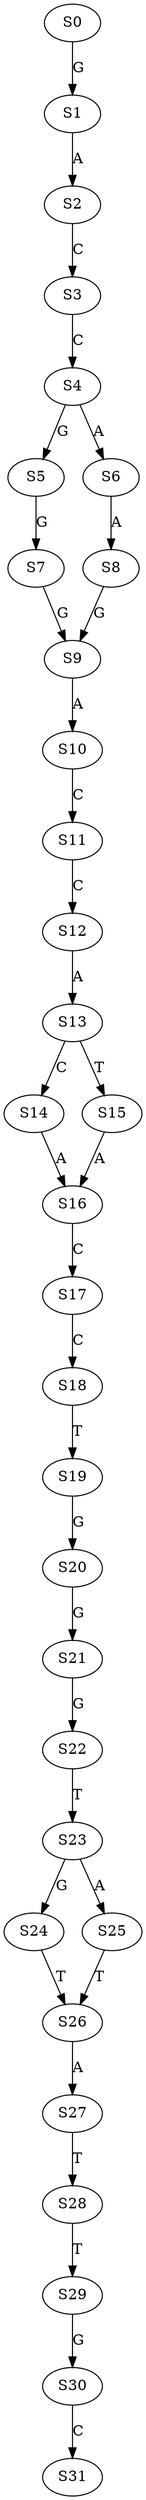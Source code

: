 strict digraph  {
	S0 -> S1 [ label = G ];
	S1 -> S2 [ label = A ];
	S2 -> S3 [ label = C ];
	S3 -> S4 [ label = C ];
	S4 -> S5 [ label = G ];
	S4 -> S6 [ label = A ];
	S5 -> S7 [ label = G ];
	S6 -> S8 [ label = A ];
	S7 -> S9 [ label = G ];
	S8 -> S9 [ label = G ];
	S9 -> S10 [ label = A ];
	S10 -> S11 [ label = C ];
	S11 -> S12 [ label = C ];
	S12 -> S13 [ label = A ];
	S13 -> S14 [ label = C ];
	S13 -> S15 [ label = T ];
	S14 -> S16 [ label = A ];
	S15 -> S16 [ label = A ];
	S16 -> S17 [ label = C ];
	S17 -> S18 [ label = C ];
	S18 -> S19 [ label = T ];
	S19 -> S20 [ label = G ];
	S20 -> S21 [ label = G ];
	S21 -> S22 [ label = G ];
	S22 -> S23 [ label = T ];
	S23 -> S24 [ label = G ];
	S23 -> S25 [ label = A ];
	S24 -> S26 [ label = T ];
	S25 -> S26 [ label = T ];
	S26 -> S27 [ label = A ];
	S27 -> S28 [ label = T ];
	S28 -> S29 [ label = T ];
	S29 -> S30 [ label = G ];
	S30 -> S31 [ label = C ];
}
